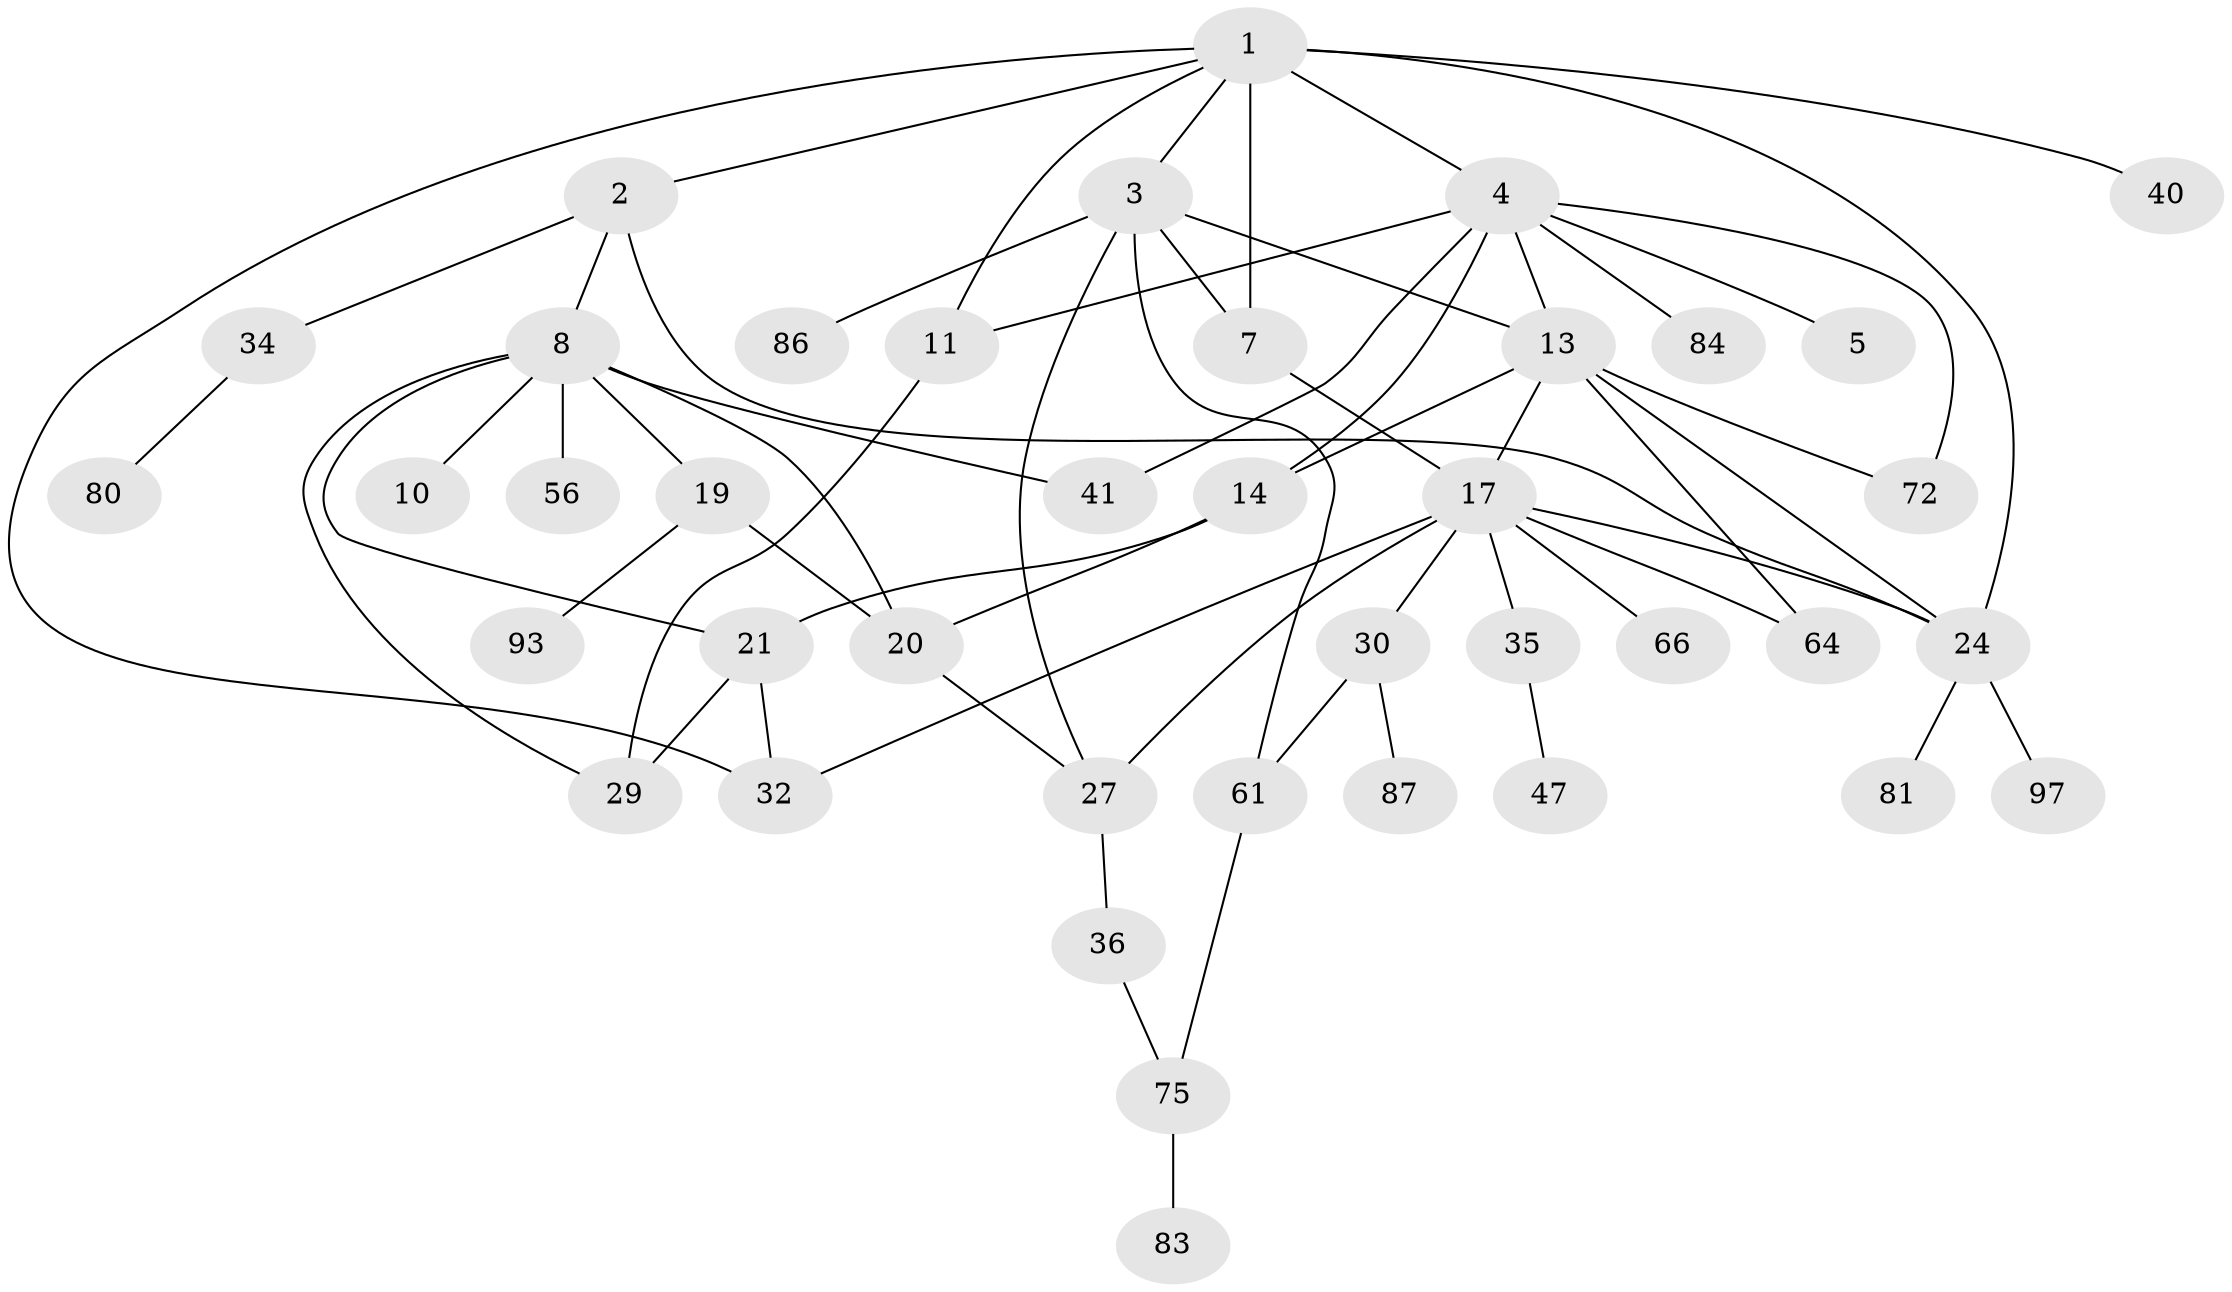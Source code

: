 // original degree distribution, {8: 0.0297029702970297, 3: 0.22772277227722773, 6: 0.019801980198019802, 2: 0.31683168316831684, 5: 0.04950495049504951, 4: 0.07920792079207921, 1: 0.27722772277227725}
// Generated by graph-tools (version 1.1) at 2025/16/03/04/25 18:16:59]
// undirected, 40 vertices, 61 edges
graph export_dot {
graph [start="1"]
  node [color=gray90,style=filled];
  1 [super="+9"];
  2 [super="+15"];
  3 [super="+78"];
  4 [super="+6"];
  5 [super="+50"];
  7 [super="+69"];
  8 [super="+12+55"];
  10;
  11 [super="+23"];
  13 [super="+42+22"];
  14 [super="+16"];
  17 [super="+18+59+46+68"];
  19 [super="+57"];
  20 [super="+45+63"];
  21 [super="+91+85"];
  24 [super="+49+52+31"];
  27 [super="+37"];
  29 [super="+39"];
  30 [super="+51"];
  32 [super="+74"];
  34 [super="+62"];
  35 [super="+38"];
  36;
  40;
  41;
  47;
  56;
  61 [super="+101+100+82"];
  64 [super="+67"];
  66;
  72;
  75;
  80;
  81;
  83;
  84;
  86;
  87;
  93;
  97;
  1 -- 2;
  1 -- 3;
  1 -- 4 [weight=2];
  1 -- 11;
  1 -- 32;
  1 -- 7;
  1 -- 40;
  1 -- 24;
  2 -- 8;
  2 -- 24;
  2 -- 34;
  3 -- 7;
  3 -- 86;
  3 -- 27;
  3 -- 13;
  3 -- 61;
  4 -- 5 [weight=2];
  4 -- 13;
  4 -- 14;
  4 -- 41;
  4 -- 84;
  4 -- 72;
  4 -- 11;
  7 -- 17 [weight=2];
  8 -- 10 [weight=2];
  8 -- 29;
  8 -- 56;
  8 -- 19;
  8 -- 20 [weight=2];
  8 -- 21;
  8 -- 41;
  11 -- 29;
  13 -- 72;
  13 -- 17;
  13 -- 24;
  13 -- 64;
  13 -- 14;
  14 -- 20;
  14 -- 21;
  17 -- 30;
  17 -- 35;
  17 -- 32;
  17 -- 27;
  17 -- 64;
  17 -- 66;
  17 -- 24;
  19 -- 93;
  19 -- 20;
  20 -- 27;
  21 -- 29;
  21 -- 32;
  24 -- 81;
  24 -- 97;
  27 -- 36;
  30 -- 61;
  30 -- 87;
  34 -- 80;
  35 -- 47;
  36 -- 75;
  61 -- 75;
  75 -- 83;
}
